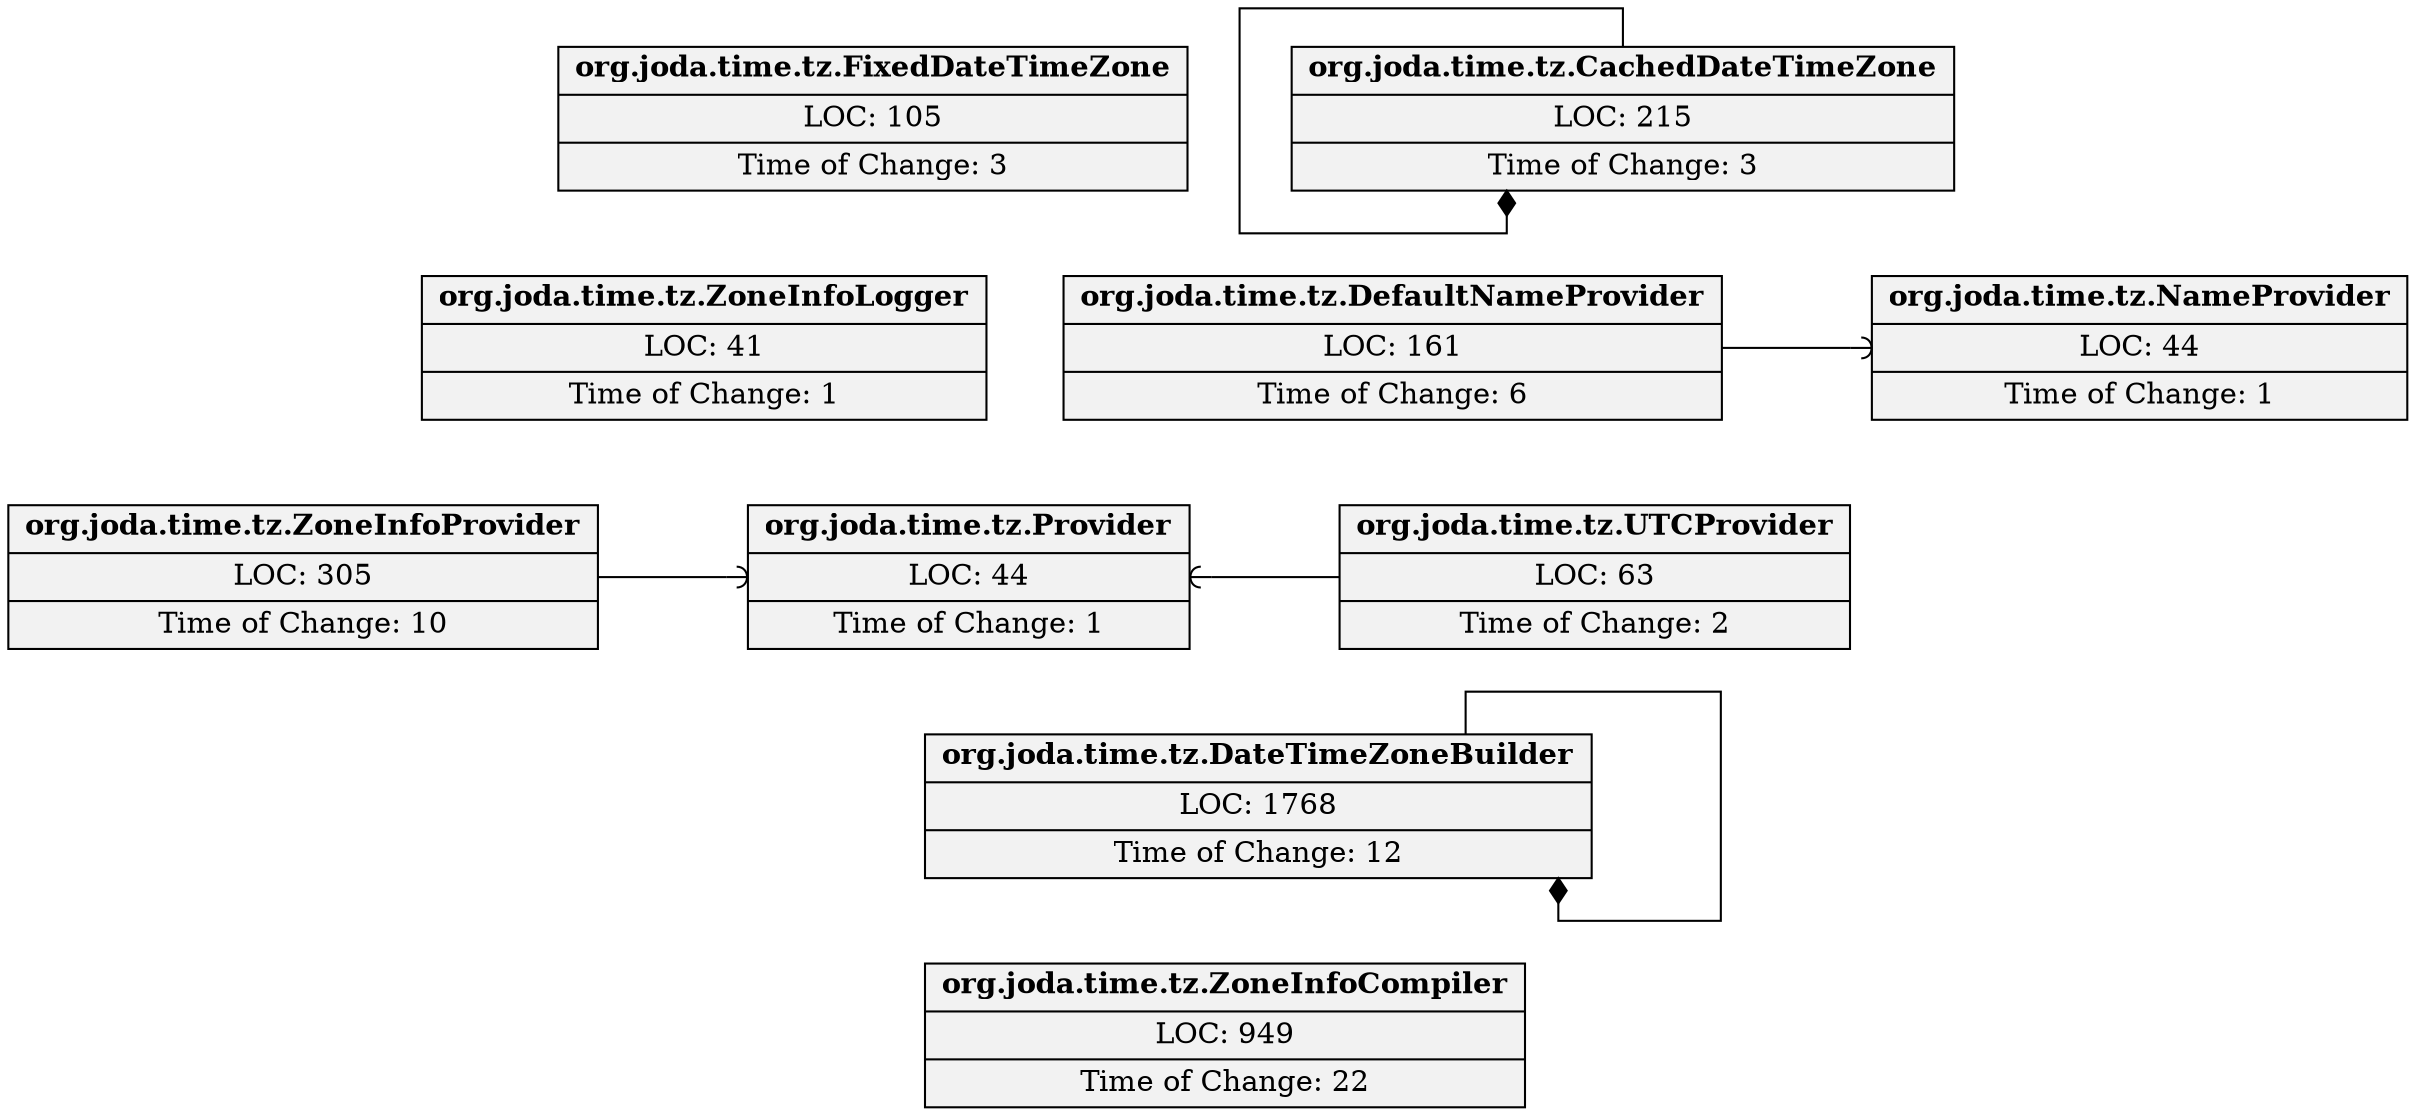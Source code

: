 digraph classDiagram{
graph [splines=ortho, rankdir=BT, overlap = false, nodesep=2.0, ranksep=2.0, layout="circo"]

node [shape=record style=filled fillcolor=gray95]
"org.joda.time.tz.DateTimeZoneBuilder"[label = <{<b>org.joda.time.tz.DateTimeZoneBuilder</b>|LOC: 1768<br/>|Time of Change: 12<br/>}>]
"org.joda.time.tz.ZoneInfoCompiler"[label = <{<b>org.joda.time.tz.ZoneInfoCompiler</b>|LOC: 949<br/>|Time of Change: 22<br/>}>]
"org.joda.time.tz.ZoneInfoProvider"[label = <{<b>org.joda.time.tz.ZoneInfoProvider</b>|LOC: 305<br/>|Time of Change: 10<br/>}>]
"org.joda.time.tz.CachedDateTimeZone"[label = <{<b>org.joda.time.tz.CachedDateTimeZone</b>|LOC: 215<br/>|Time of Change: 3<br/>}>]
"org.joda.time.tz.DefaultNameProvider"[label = <{<b>org.joda.time.tz.DefaultNameProvider</b>|LOC: 161<br/>|Time of Change: 6<br/>}>]
"org.joda.time.tz.FixedDateTimeZone"[label = <{<b>org.joda.time.tz.FixedDateTimeZone</b>|LOC: 105<br/>|Time of Change: 3<br/>}>]
"org.joda.time.tz.UTCProvider"[label = <{<b>org.joda.time.tz.UTCProvider</b>|LOC: 63<br/>|Time of Change: 2<br/>}>]
"org.joda.time.tz.Provider"[label = <{<b>org.joda.time.tz.Provider</b>|LOC: 44<br/>|Time of Change: 1<br/>}>]
"org.joda.time.tz.NameProvider"[label = <{<b>org.joda.time.tz.NameProvider</b>|LOC: 44<br/>|Time of Change: 1<br/>}>]
"org.joda.time.tz.ZoneInfoLogger"[label = <{<b>org.joda.time.tz.ZoneInfoLogger</b>|LOC: 41<br/>|Time of Change: 1<br/>}>]
"org.joda.time.tz.UTCProvider" -> "org.joda.time.tz.Provider"[arrowhead = curve];
"org.joda.time.tz.DefaultNameProvider" -> "org.joda.time.tz.NameProvider"[arrowhead = curve];
"org.joda.time.tz.ZoneInfoProvider" -> "org.joda.time.tz.Provider"[arrowhead = curve];
"org.joda.time.tz.DateTimeZoneBuilder" -> "org.joda.time.tz.DateTimeZoneBuilder"[arrowhead = diamond];
"org.joda.time.tz.CachedDateTimeZone" -> "org.joda.time.tz.CachedDateTimeZone"[arrowhead = diamond];
}